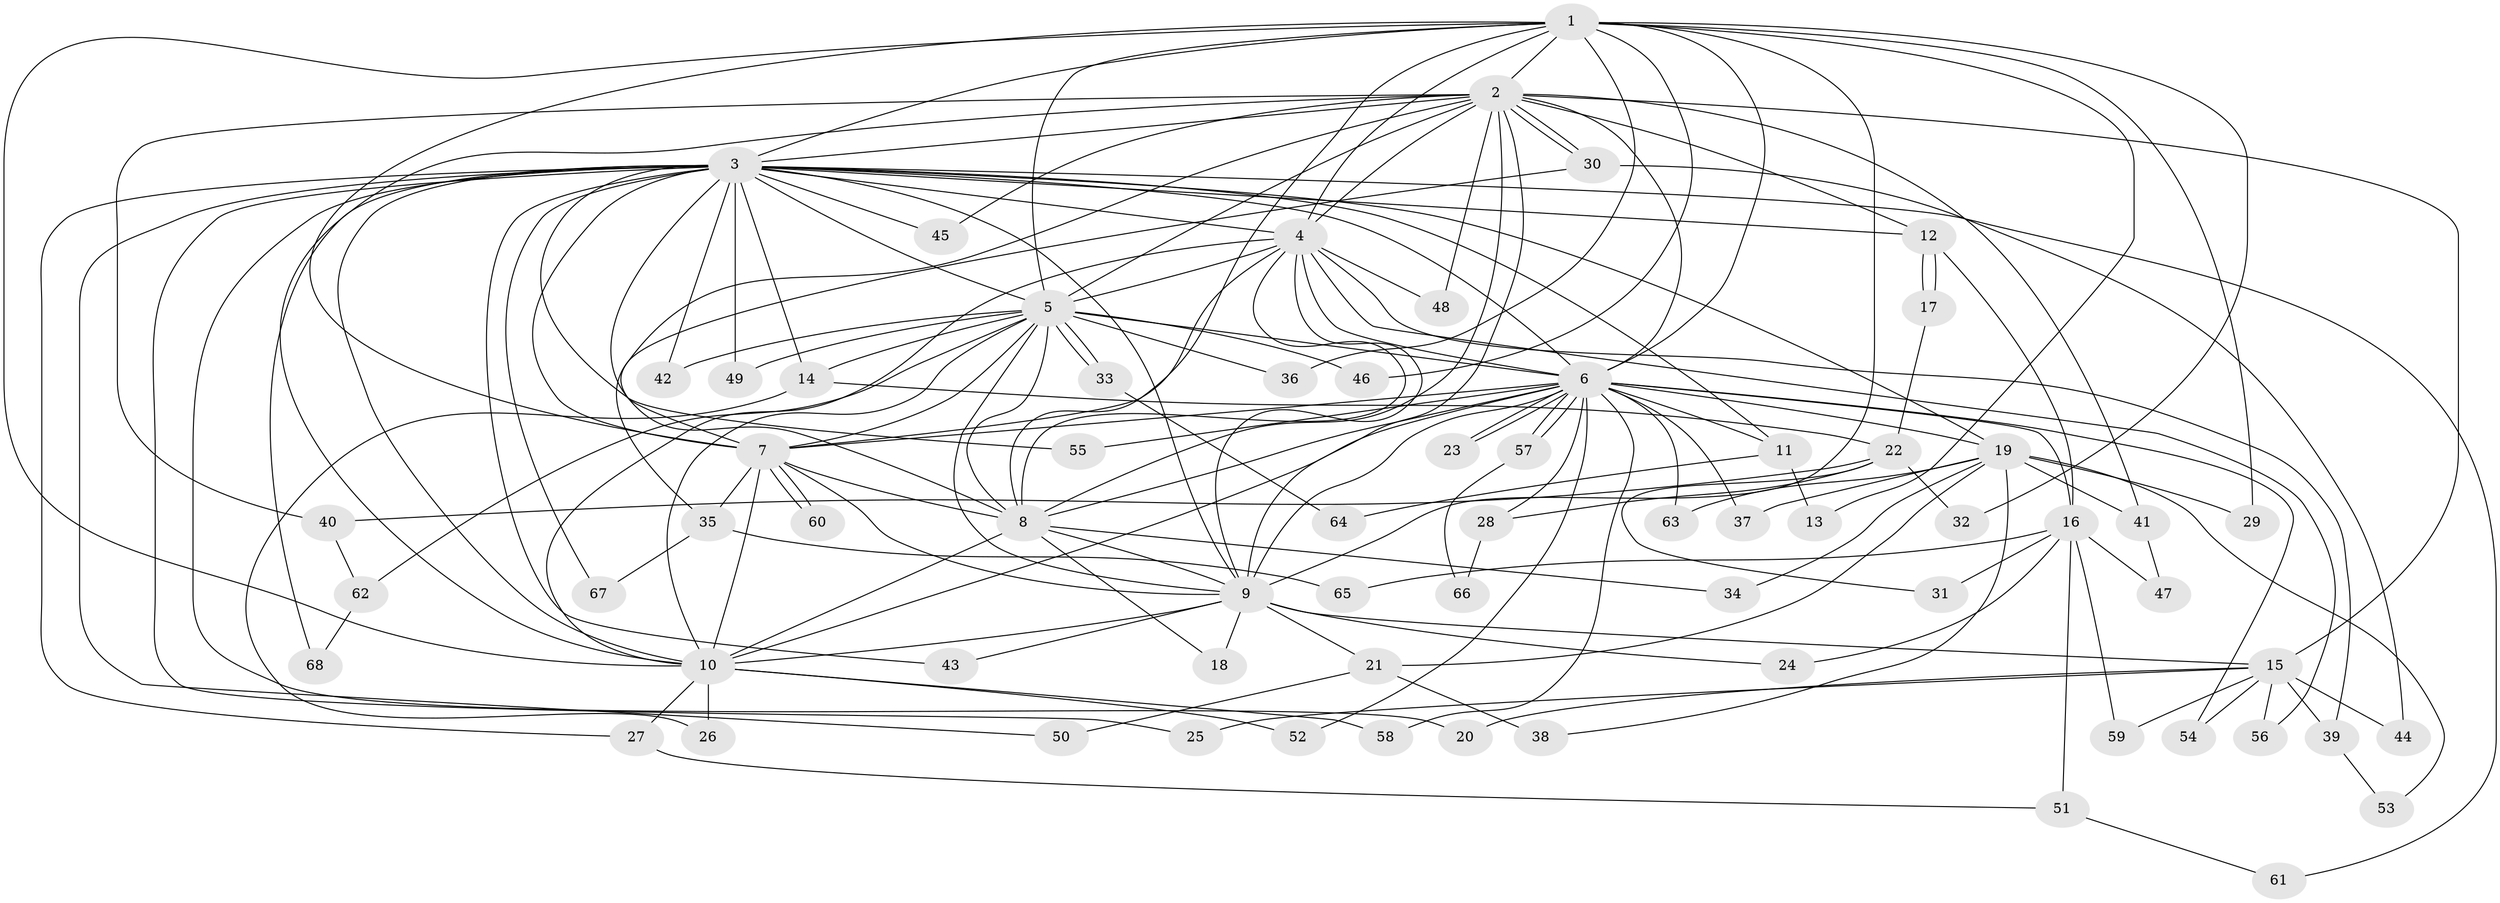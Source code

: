// coarse degree distribution, {14: 0.0425531914893617, 26: 0.02127659574468085, 8: 0.0425531914893617, 10: 0.0425531914893617, 3: 0.10638297872340426, 2: 0.574468085106383, 4: 0.0425531914893617, 1: 0.0851063829787234, 5: 0.02127659574468085, 6: 0.02127659574468085}
// Generated by graph-tools (version 1.1) at 2025/49/03/04/25 21:49:45]
// undirected, 68 vertices, 161 edges
graph export_dot {
graph [start="1"]
  node [color=gray90,style=filled];
  1;
  2;
  3;
  4;
  5;
  6;
  7;
  8;
  9;
  10;
  11;
  12;
  13;
  14;
  15;
  16;
  17;
  18;
  19;
  20;
  21;
  22;
  23;
  24;
  25;
  26;
  27;
  28;
  29;
  30;
  31;
  32;
  33;
  34;
  35;
  36;
  37;
  38;
  39;
  40;
  41;
  42;
  43;
  44;
  45;
  46;
  47;
  48;
  49;
  50;
  51;
  52;
  53;
  54;
  55;
  56;
  57;
  58;
  59;
  60;
  61;
  62;
  63;
  64;
  65;
  66;
  67;
  68;
  1 -- 2;
  1 -- 3;
  1 -- 4;
  1 -- 5;
  1 -- 6;
  1 -- 7;
  1 -- 8;
  1 -- 9;
  1 -- 10;
  1 -- 13;
  1 -- 29;
  1 -- 32;
  1 -- 36;
  1 -- 46;
  2 -- 3;
  2 -- 4;
  2 -- 5;
  2 -- 6;
  2 -- 7;
  2 -- 8;
  2 -- 9;
  2 -- 10;
  2 -- 12;
  2 -- 15;
  2 -- 30;
  2 -- 30;
  2 -- 40;
  2 -- 41;
  2 -- 45;
  2 -- 48;
  3 -- 4;
  3 -- 5;
  3 -- 6;
  3 -- 7;
  3 -- 8;
  3 -- 9;
  3 -- 10;
  3 -- 11;
  3 -- 12;
  3 -- 14;
  3 -- 19;
  3 -- 20;
  3 -- 25;
  3 -- 27;
  3 -- 42;
  3 -- 43;
  3 -- 45;
  3 -- 49;
  3 -- 50;
  3 -- 55;
  3 -- 61;
  3 -- 67;
  3 -- 68;
  4 -- 5;
  4 -- 6;
  4 -- 7;
  4 -- 8;
  4 -- 9;
  4 -- 10;
  4 -- 39;
  4 -- 48;
  4 -- 56;
  5 -- 6;
  5 -- 7;
  5 -- 8;
  5 -- 9;
  5 -- 10;
  5 -- 14;
  5 -- 33;
  5 -- 33;
  5 -- 36;
  5 -- 42;
  5 -- 46;
  5 -- 49;
  5 -- 62;
  6 -- 7;
  6 -- 8;
  6 -- 9;
  6 -- 10;
  6 -- 11;
  6 -- 16;
  6 -- 19;
  6 -- 23;
  6 -- 23;
  6 -- 28;
  6 -- 37;
  6 -- 52;
  6 -- 54;
  6 -- 55;
  6 -- 57;
  6 -- 57;
  6 -- 58;
  6 -- 63;
  7 -- 8;
  7 -- 9;
  7 -- 10;
  7 -- 35;
  7 -- 60;
  7 -- 60;
  8 -- 9;
  8 -- 10;
  8 -- 18;
  8 -- 34;
  9 -- 10;
  9 -- 15;
  9 -- 18;
  9 -- 21;
  9 -- 24;
  9 -- 43;
  10 -- 26;
  10 -- 27;
  10 -- 52;
  10 -- 58;
  11 -- 13;
  11 -- 64;
  12 -- 16;
  12 -- 17;
  12 -- 17;
  14 -- 22;
  14 -- 26;
  15 -- 20;
  15 -- 25;
  15 -- 39;
  15 -- 44;
  15 -- 54;
  15 -- 56;
  15 -- 59;
  16 -- 24;
  16 -- 31;
  16 -- 47;
  16 -- 51;
  16 -- 59;
  16 -- 65;
  17 -- 22;
  19 -- 21;
  19 -- 29;
  19 -- 34;
  19 -- 37;
  19 -- 38;
  19 -- 41;
  19 -- 53;
  19 -- 63;
  21 -- 38;
  21 -- 50;
  22 -- 28;
  22 -- 31;
  22 -- 32;
  22 -- 40;
  27 -- 51;
  28 -- 66;
  30 -- 35;
  30 -- 44;
  33 -- 64;
  35 -- 65;
  35 -- 67;
  39 -- 53;
  40 -- 62;
  41 -- 47;
  51 -- 61;
  57 -- 66;
  62 -- 68;
}
